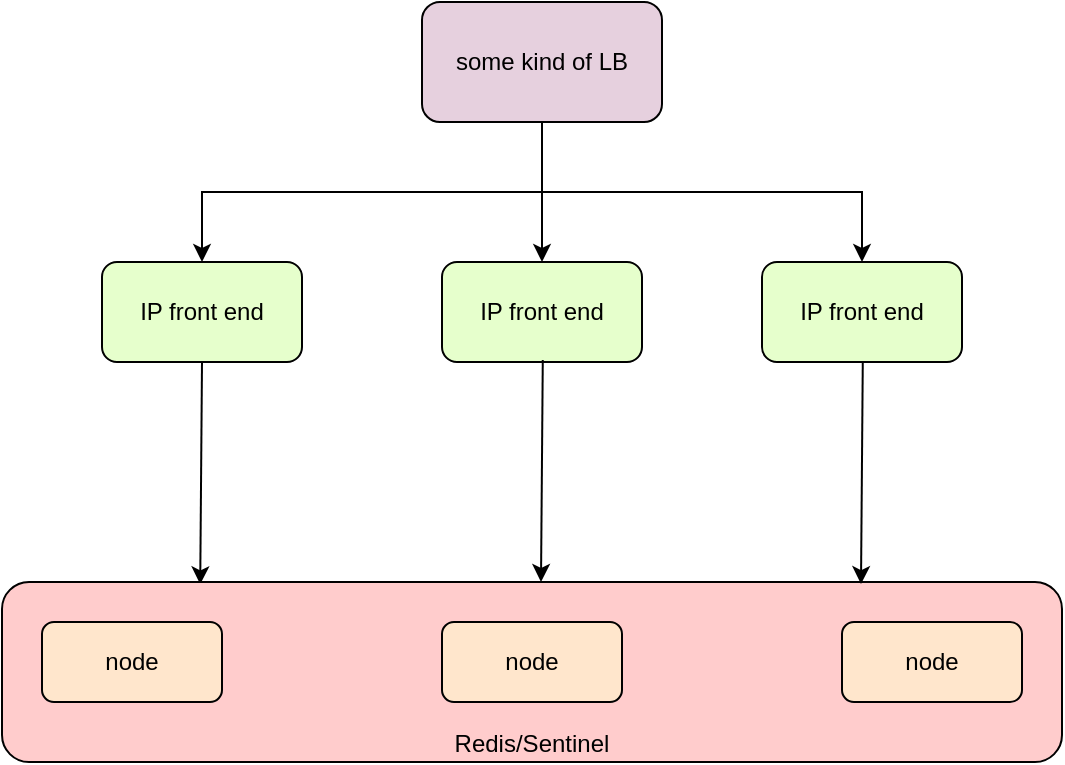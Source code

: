 <mxfile version="17.4.0" type="github" pages="2">
  <diagram id="3H0ZSPN2leiXuoOH3ALG" name="IP app nodes">
    <mxGraphModel dx="754" dy="406" grid="1" gridSize="10" guides="1" tooltips="1" connect="1" arrows="1" fold="1" page="1" pageScale="1" pageWidth="827" pageHeight="1169" math="0" shadow="0">
      <root>
        <mxCell id="0" />
        <mxCell id="1" parent="0" />
        <mxCell id="0J-jg8xl9Yh82nYQoCm1-11" style="edgeStyle=none;rounded=0;orthogonalLoop=1;jettySize=auto;html=1;exitX=0.5;exitY=1;exitDx=0;exitDy=0;entryX=0.187;entryY=0.013;entryDx=0;entryDy=0;entryPerimeter=0;" parent="1" source="0J-jg8xl9Yh82nYQoCm1-1" target="0J-jg8xl9Yh82nYQoCm1-2" edge="1">
          <mxGeometry relative="1" as="geometry" />
        </mxCell>
        <mxCell id="0J-jg8xl9Yh82nYQoCm1-1" value="IP front end" style="rounded=1;whiteSpace=wrap;html=1;fillColor=#E6FFCC;" parent="1" vertex="1">
          <mxGeometry x="120" y="170" width="100" height="50" as="geometry" />
        </mxCell>
        <mxCell id="0J-jg8xl9Yh82nYQoCm1-2" value="Redis/Sentinel" style="rounded=1;whiteSpace=wrap;html=1;align=center;labelPosition=center;verticalLabelPosition=middle;verticalAlign=bottom;fillColor=#FFCCCC;" parent="1" vertex="1">
          <mxGeometry x="70" y="330" width="530" height="90" as="geometry" />
        </mxCell>
        <mxCell id="0J-jg8xl9Yh82nYQoCm1-4" value="IP front end" style="rounded=1;whiteSpace=wrap;html=1;fillColor=#E6FFCC;" parent="1" vertex="1">
          <mxGeometry x="290" y="170" width="100" height="50" as="geometry" />
        </mxCell>
        <mxCell id="0J-jg8xl9Yh82nYQoCm1-5" value="IP front end" style="rounded=1;whiteSpace=wrap;html=1;fillColor=#E6FFCC;" parent="1" vertex="1">
          <mxGeometry x="450" y="170" width="100" height="50" as="geometry" />
        </mxCell>
        <mxCell id="0J-jg8xl9Yh82nYQoCm1-6" value="node" style="rounded=1;whiteSpace=wrap;html=1;fillColor=#FFE6CC;" parent="1" vertex="1">
          <mxGeometry x="90" y="350" width="90" height="40" as="geometry" />
        </mxCell>
        <mxCell id="0J-jg8xl9Yh82nYQoCm1-8" value="node" style="rounded=1;whiteSpace=wrap;html=1;fillColor=#FFE6CC;" parent="1" vertex="1">
          <mxGeometry x="290" y="350" width="90" height="40" as="geometry" />
        </mxCell>
        <mxCell id="0J-jg8xl9Yh82nYQoCm1-9" value="node" style="rounded=1;whiteSpace=wrap;html=1;fillColor=#FFE6CC;" parent="1" vertex="1">
          <mxGeometry x="490" y="350" width="90" height="40" as="geometry" />
        </mxCell>
        <mxCell id="0J-jg8xl9Yh82nYQoCm1-12" style="edgeStyle=none;rounded=0;orthogonalLoop=1;jettySize=auto;html=1;exitX=0.5;exitY=1;exitDx=0;exitDy=0;entryX=0.187;entryY=0.013;entryDx=0;entryDy=0;entryPerimeter=0;" parent="1" edge="1">
          <mxGeometry relative="1" as="geometry">
            <mxPoint x="340.39" y="218.96" as="sourcePoint" />
            <mxPoint x="339.5" y="330.0" as="targetPoint" />
          </mxGeometry>
        </mxCell>
        <mxCell id="0J-jg8xl9Yh82nYQoCm1-13" style="edgeStyle=none;rounded=0;orthogonalLoop=1;jettySize=auto;html=1;exitX=0.5;exitY=1;exitDx=0;exitDy=0;entryX=0.187;entryY=0.013;entryDx=0;entryDy=0;entryPerimeter=0;" parent="1" edge="1">
          <mxGeometry relative="1" as="geometry">
            <mxPoint x="500.39" y="220" as="sourcePoint" />
            <mxPoint x="499.5" y="331.04" as="targetPoint" />
          </mxGeometry>
        </mxCell>
        <mxCell id="0J-jg8xl9Yh82nYQoCm1-15" style="edgeStyle=orthogonalEdgeStyle;rounded=0;orthogonalLoop=1;jettySize=auto;html=1;exitX=0.5;exitY=1;exitDx=0;exitDy=0;entryX=0.5;entryY=0;entryDx=0;entryDy=0;" parent="1" source="0J-jg8xl9Yh82nYQoCm1-14" target="0J-jg8xl9Yh82nYQoCm1-1" edge="1">
          <mxGeometry relative="1" as="geometry" />
        </mxCell>
        <mxCell id="0J-jg8xl9Yh82nYQoCm1-16" style="edgeStyle=orthogonalEdgeStyle;rounded=0;orthogonalLoop=1;jettySize=auto;html=1;exitX=0.5;exitY=1;exitDx=0;exitDy=0;entryX=0.5;entryY=0;entryDx=0;entryDy=0;" parent="1" source="0J-jg8xl9Yh82nYQoCm1-14" target="0J-jg8xl9Yh82nYQoCm1-4" edge="1">
          <mxGeometry relative="1" as="geometry" />
        </mxCell>
        <mxCell id="0J-jg8xl9Yh82nYQoCm1-17" style="edgeStyle=orthogonalEdgeStyle;rounded=0;orthogonalLoop=1;jettySize=auto;html=1;exitX=0.5;exitY=1;exitDx=0;exitDy=0;" parent="1" source="0J-jg8xl9Yh82nYQoCm1-14" target="0J-jg8xl9Yh82nYQoCm1-5" edge="1">
          <mxGeometry relative="1" as="geometry" />
        </mxCell>
        <mxCell id="0J-jg8xl9Yh82nYQoCm1-14" value="some kind of LB" style="rounded=1;whiteSpace=wrap;html=1;fillColor=#E6D0DE;" parent="1" vertex="1">
          <mxGeometry x="280" y="40" width="120" height="60" as="geometry" />
        </mxCell>
      </root>
    </mxGraphModel>
  </diagram>
  <diagram id="avyaPPGk6Y258Wii9_Ex" name="provisioning">
    <mxGraphModel dx="797" dy="440" grid="1" gridSize="10" guides="1" tooltips="1" connect="1" arrows="1" fold="1" page="1" pageScale="1" pageWidth="827" pageHeight="1169" math="0" shadow="0">
      <root>
        <mxCell id="0" />
        <mxCell id="1" parent="0" />
        <mxCell id="lOaM2bHUzlBDl_olP29R-2" value="" style="outlineConnect=0;dashed=0;verticalLabelPosition=bottom;verticalAlign=top;align=center;html=1;shape=mxgraph.aws3.vpc;fillColor=#F58536;gradientColor=none;" vertex="1" parent="1">
          <mxGeometry x="350" y="170" width="67.5" height="81" as="geometry" />
        </mxCell>
      </root>
    </mxGraphModel>
  </diagram>
</mxfile>
